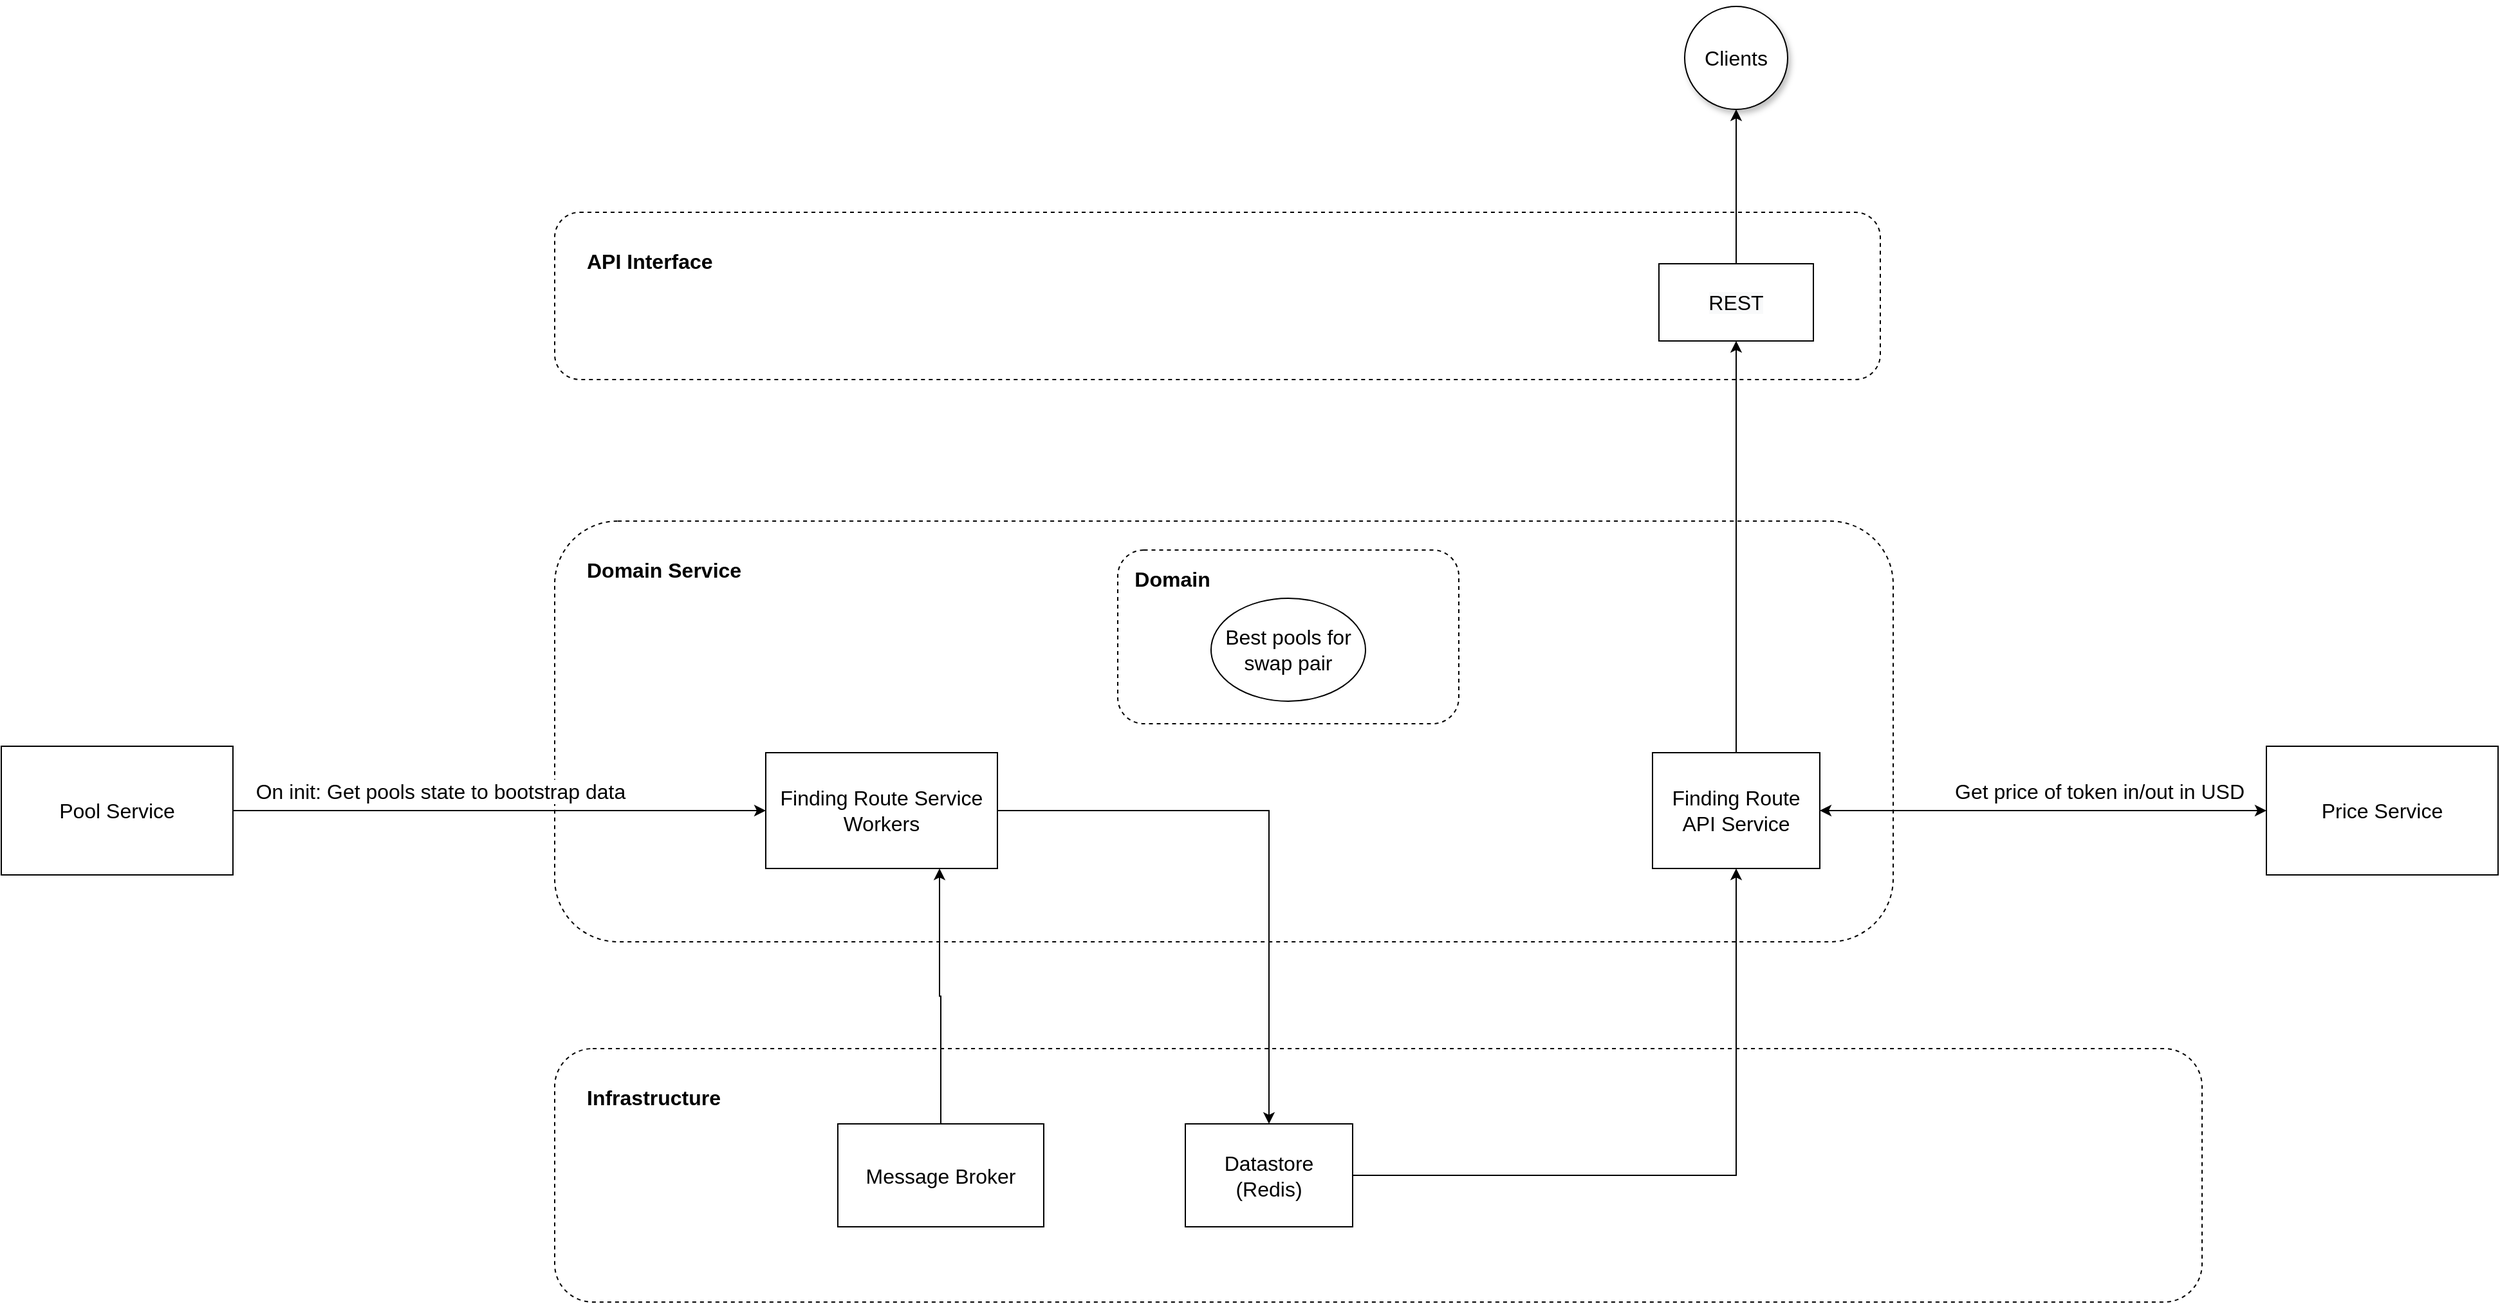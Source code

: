 <mxfile version="18.0.3" type="github">
  <diagram id="vYhIYeuhMKYq1YM2tLH0" name="Page-1">
    <mxGraphModel dx="2581" dy="971" grid="1" gridSize="10" guides="1" tooltips="1" connect="1" arrows="1" fold="1" page="1" pageScale="1" pageWidth="850" pageHeight="1100" math="0" shadow="0">
      <root>
        <mxCell id="0" />
        <mxCell id="1" parent="0" />
        <mxCell id="VPi010c3T4Fb0CU36pfW-24" value="&lt;b style=&quot;font-size: 16px;&quot;&gt;API Interface&lt;/b&gt;" style="rounded=1;whiteSpace=wrap;html=1;dashed=1;fontSize=16;fillColor=default;align=left;verticalAlign=top;spacingTop=22;spacingLeft=23;fillOpacity=50;" parent="1" vertex="1">
          <mxGeometry x="340" y="210" width="1030" height="130" as="geometry" />
        </mxCell>
        <mxCell id="VPi010c3T4Fb0CU36pfW-23" value="&lt;b style=&quot;font-size: 16px;&quot;&gt;Infrastructure&lt;/b&gt;" style="rounded=1;whiteSpace=wrap;html=1;dashed=1;fontSize=16;fillColor=default;align=left;verticalAlign=top;spacingTop=22;spacingLeft=23;fillOpacity=50;" parent="1" vertex="1">
          <mxGeometry x="340" y="860" width="1280" height="197" as="geometry" />
        </mxCell>
        <mxCell id="VPi010c3T4Fb0CU36pfW-22" value="&lt;b style=&quot;font-size: 16px;&quot;&gt;Domain Service&lt;/b&gt;" style="rounded=1;whiteSpace=wrap;html=1;dashed=1;fontSize=16;fillColor=default;align=left;verticalAlign=top;spacingTop=22;spacingLeft=23;fillOpacity=50;" parent="1" vertex="1">
          <mxGeometry x="340" y="450" width="1040" height="327" as="geometry" />
        </mxCell>
        <mxCell id="VPi010c3T4Fb0CU36pfW-5" style="edgeStyle=orthogonalEdgeStyle;rounded=0;orthogonalLoop=1;jettySize=auto;html=1;exitX=0.5;exitY=0;exitDx=0;exitDy=0;entryX=0.5;entryY=1;entryDx=0;entryDy=0;fontSize=16;" parent="1" source="00cH1n4YGTlZ0PjOOUdn-2" target="VPi010c3T4Fb0CU36pfW-1" edge="1">
          <mxGeometry relative="1" as="geometry">
            <Array as="points">
              <mxPoint x="1258" y="310" />
            </Array>
          </mxGeometry>
        </mxCell>
        <mxCell id="00cH1n4YGTlZ0PjOOUdn-2" value="Finding Route API Service" style="rounded=0;whiteSpace=wrap;html=1;fontSize=16;" parent="1" vertex="1">
          <mxGeometry x="1193" y="630" width="130" height="90" as="geometry" />
        </mxCell>
        <mxCell id="I0Hym0px__lbicgqqUY9-4" style="edgeStyle=orthogonalEdgeStyle;rounded=0;orthogonalLoop=1;jettySize=auto;html=1;entryX=0.75;entryY=1;entryDx=0;entryDy=0;fontSize=16;" parent="1" source="00cH1n4YGTlZ0PjOOUdn-4" target="VPi010c3T4Fb0CU36pfW-2" edge="1">
          <mxGeometry relative="1" as="geometry" />
        </mxCell>
        <mxCell id="00cH1n4YGTlZ0PjOOUdn-4" value="Message Broker" style="rounded=0;whiteSpace=wrap;html=1;fontSize=16;" parent="1" vertex="1">
          <mxGeometry x="560" y="918.5" width="160" height="80" as="geometry" />
        </mxCell>
        <mxCell id="I0Hym0px__lbicgqqUY9-2" style="edgeStyle=orthogonalEdgeStyle;rounded=0;orthogonalLoop=1;jettySize=auto;html=1;exitX=1;exitY=0.5;exitDx=0;exitDy=0;entryX=0.5;entryY=1;entryDx=0;entryDy=0;fontSize=16;" parent="1" source="00cH1n4YGTlZ0PjOOUdn-8" target="00cH1n4YGTlZ0PjOOUdn-2" edge="1">
          <mxGeometry relative="1" as="geometry" />
        </mxCell>
        <mxCell id="00cH1n4YGTlZ0PjOOUdn-8" value="Datastore&lt;br style=&quot;font-size: 16px;&quot;&gt;(Redis)" style="rounded=0;whiteSpace=wrap;html=1;fontSize=16;" parent="1" vertex="1">
          <mxGeometry x="830" y="918.5" width="130" height="80" as="geometry" />
        </mxCell>
        <mxCell id="VPi010c3T4Fb0CU36pfW-27" style="edgeStyle=orthogonalEdgeStyle;rounded=0;orthogonalLoop=1;jettySize=auto;html=1;exitX=0.5;exitY=0;exitDx=0;exitDy=0;entryX=0.5;entryY=1;entryDx=0;entryDy=0;fontSize=16;" parent="1" source="VPi010c3T4Fb0CU36pfW-1" target="VPi010c3T4Fb0CU36pfW-26" edge="1">
          <mxGeometry relative="1" as="geometry" />
        </mxCell>
        <mxCell id="VPi010c3T4Fb0CU36pfW-1" value="&lt;meta charset=&quot;utf-8&quot; style=&quot;font-size: 16px;&quot;&gt;&lt;span style=&quot;color: rgb(0, 0, 0); font-family: Helvetica; font-size: 16px; font-style: normal; font-variant-ligatures: normal; font-variant-caps: normal; font-weight: 400; letter-spacing: normal; orphans: 2; text-align: center; text-indent: 0px; text-transform: none; widows: 2; word-spacing: 0px; -webkit-text-stroke-width: 0px; background-color: rgb(248, 249, 250); text-decoration-thickness: initial; text-decoration-style: initial; text-decoration-color: initial; float: none; display: inline !important;&quot;&gt;REST&lt;/span&gt;" style="rounded=0;whiteSpace=wrap;html=1;fontSize=16;" parent="1" vertex="1">
          <mxGeometry x="1198" y="250" width="120" height="60" as="geometry" />
        </mxCell>
        <mxCell id="I0Hym0px__lbicgqqUY9-5" style="edgeStyle=orthogonalEdgeStyle;rounded=0;orthogonalLoop=1;jettySize=auto;html=1;exitX=1;exitY=0.5;exitDx=0;exitDy=0;entryX=0.5;entryY=0;entryDx=0;entryDy=0;fontSize=16;" parent="1" source="VPi010c3T4Fb0CU36pfW-2" target="00cH1n4YGTlZ0PjOOUdn-8" edge="1">
          <mxGeometry relative="1" as="geometry" />
        </mxCell>
        <mxCell id="VPi010c3T4Fb0CU36pfW-2" value="Finding Route Service Workers" style="rounded=0;whiteSpace=wrap;html=1;fontSize=16;" parent="1" vertex="1">
          <mxGeometry x="504" y="630" width="180" height="90" as="geometry" />
        </mxCell>
        <mxCell id="VPi010c3T4Fb0CU36pfW-20" value="" style="rounded=1;whiteSpace=wrap;html=1;fontSize=16;dashed=1;fillOpacity=50;" parent="1" vertex="1">
          <mxGeometry x="777.5" y="472.5" width="265" height="135" as="geometry" />
        </mxCell>
        <mxCell id="VPi010c3T4Fb0CU36pfW-19" value="Best pools for swap pair" style="ellipse;whiteSpace=wrap;html=1;fontSize=16;" parent="1" vertex="1">
          <mxGeometry x="850" y="510" width="120" height="80" as="geometry" />
        </mxCell>
        <mxCell id="VPi010c3T4Fb0CU36pfW-21" value="&lt;b style=&quot;font-size: 16px;&quot;&gt;Domain&lt;/b&gt;" style="text;html=1;strokeColor=none;fillColor=none;align=center;verticalAlign=middle;whiteSpace=wrap;rounded=0;dashed=1;fontSize=16;" parent="1" vertex="1">
          <mxGeometry x="790" y="480" width="60" height="30" as="geometry" />
        </mxCell>
        <mxCell id="VPi010c3T4Fb0CU36pfW-26" value="Clients" style="ellipse;whiteSpace=wrap;html=1;aspect=fixed;shadow=1;fontSize=16;fillColor=default;" parent="1" vertex="1">
          <mxGeometry x="1218" y="50" width="80" height="80" as="geometry" />
        </mxCell>
        <mxCell id="16qS6FBjM1rck1U_qFPr-1" style="edgeStyle=orthogonalEdgeStyle;rounded=0;orthogonalLoop=1;jettySize=auto;html=1;exitX=1;exitY=0.5;exitDx=0;exitDy=0;entryX=0;entryY=0.5;entryDx=0;entryDy=0;fontSize=16;" edge="1" parent="1" source="I0Hym0px__lbicgqqUY9-6" target="VPi010c3T4Fb0CU36pfW-2">
          <mxGeometry relative="1" as="geometry" />
        </mxCell>
        <mxCell id="16qS6FBjM1rck1U_qFPr-2" value="On init: Get pools state to bootstrap data" style="edgeLabel;html=1;align=center;verticalAlign=middle;resizable=0;points=[];fontSize=16;" vertex="1" connectable="0" parent="16qS6FBjM1rck1U_qFPr-1">
          <mxGeometry x="-0.727" y="1" relative="1" as="geometry">
            <mxPoint x="104" y="-14" as="offset" />
          </mxGeometry>
        </mxCell>
        <mxCell id="I0Hym0px__lbicgqqUY9-6" value="Pool Service" style="rounded=0;whiteSpace=wrap;html=1;fontSize=16;" parent="1" vertex="1">
          <mxGeometry x="-90" y="625" width="180" height="100" as="geometry" />
        </mxCell>
        <mxCell id="I0Hym0px__lbicgqqUY9-8" style="edgeStyle=orthogonalEdgeStyle;rounded=0;orthogonalLoop=1;jettySize=auto;html=1;entryX=1;entryY=0.5;entryDx=0;entryDy=0;fontSize=16;startArrow=classic;startFill=1;" parent="1" source="I0Hym0px__lbicgqqUY9-7" target="00cH1n4YGTlZ0PjOOUdn-2" edge="1">
          <mxGeometry relative="1" as="geometry" />
        </mxCell>
        <mxCell id="I0Hym0px__lbicgqqUY9-11" value="Get price of token in/out in USD" style="edgeLabel;html=1;align=center;verticalAlign=middle;resizable=0;points=[];fontSize=16;" parent="I0Hym0px__lbicgqqUY9-8" vertex="1" connectable="0">
          <mxGeometry x="-0.693" y="-1" relative="1" as="geometry">
            <mxPoint x="-77" y="-14" as="offset" />
          </mxGeometry>
        </mxCell>
        <mxCell id="I0Hym0px__lbicgqqUY9-7" value="Price Service" style="rounded=0;whiteSpace=wrap;html=1;fontSize=16;" parent="1" vertex="1">
          <mxGeometry x="1670" y="625" width="180" height="100" as="geometry" />
        </mxCell>
      </root>
    </mxGraphModel>
  </diagram>
</mxfile>

